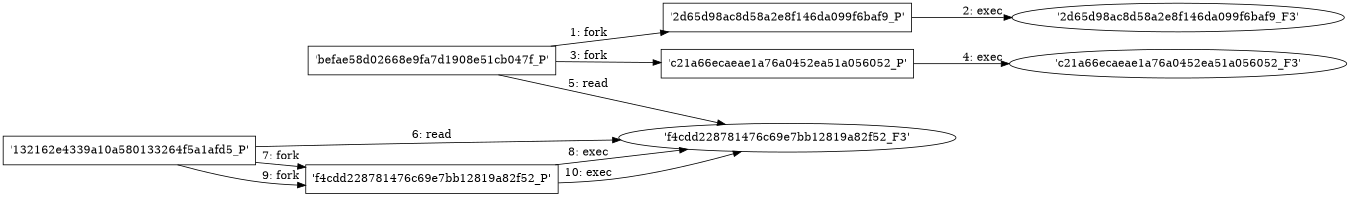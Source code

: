 digraph "D:\Learning\Paper\apt\基于CTI的攻击预警\Dataset\攻击图\ASGfromALLCTI\Vulnerability Spotlight Multiple Arbitrary Code Execution Vulnerabilities Identified in Hancom Hangul Office.dot" {
rankdir="LR"
size="9"
fixedsize="false"
splines="true"
nodesep=0.3
ranksep=0
fontsize=10
overlap="scalexy"
engine= "neato"
	"'befae58d02668e9fa7d1908e51cb047f_P'" [node_type=Process shape=box]
	"'2d65d98ac8d58a2e8f146da099f6baf9_P'" [node_type=Process shape=box]
	"'befae58d02668e9fa7d1908e51cb047f_P'" -> "'2d65d98ac8d58a2e8f146da099f6baf9_P'" [label="1: fork"]
	"'2d65d98ac8d58a2e8f146da099f6baf9_P'" [node_type=Process shape=box]
	"'2d65d98ac8d58a2e8f146da099f6baf9_F3'" [node_type=File shape=ellipse]
	"'2d65d98ac8d58a2e8f146da099f6baf9_P'" -> "'2d65d98ac8d58a2e8f146da099f6baf9_F3'" [label="2: exec"]
	"'befae58d02668e9fa7d1908e51cb047f_P'" [node_type=Process shape=box]
	"'c21a66ecaeae1a76a0452ea51a056052_P'" [node_type=Process shape=box]
	"'befae58d02668e9fa7d1908e51cb047f_P'" -> "'c21a66ecaeae1a76a0452ea51a056052_P'" [label="3: fork"]
	"'c21a66ecaeae1a76a0452ea51a056052_P'" [node_type=Process shape=box]
	"'c21a66ecaeae1a76a0452ea51a056052_F3'" [node_type=File shape=ellipse]
	"'c21a66ecaeae1a76a0452ea51a056052_P'" -> "'c21a66ecaeae1a76a0452ea51a056052_F3'" [label="4: exec"]
	"'f4cdd228781476c69e7bb12819a82f52_F3'" [node_type=file shape=ellipse]
	"'befae58d02668e9fa7d1908e51cb047f_P'" [node_type=Process shape=box]
	"'befae58d02668e9fa7d1908e51cb047f_P'" -> "'f4cdd228781476c69e7bb12819a82f52_F3'" [label="5: read"]
	"'f4cdd228781476c69e7bb12819a82f52_F3'" [node_type=file shape=ellipse]
	"'132162e4339a10a580133264f5a1afd5_P'" [node_type=Process shape=box]
	"'132162e4339a10a580133264f5a1afd5_P'" -> "'f4cdd228781476c69e7bb12819a82f52_F3'" [label="6: read"]
	"'132162e4339a10a580133264f5a1afd5_P'" [node_type=Process shape=box]
	"'f4cdd228781476c69e7bb12819a82f52_P'" [node_type=Process shape=box]
	"'132162e4339a10a580133264f5a1afd5_P'" -> "'f4cdd228781476c69e7bb12819a82f52_P'" [label="7: fork"]
	"'f4cdd228781476c69e7bb12819a82f52_P'" [node_type=Process shape=box]
	"'f4cdd228781476c69e7bb12819a82f52_F3'" [node_type=File shape=ellipse]
	"'f4cdd228781476c69e7bb12819a82f52_P'" -> "'f4cdd228781476c69e7bb12819a82f52_F3'" [label="8: exec"]
	"'132162e4339a10a580133264f5a1afd5_P'" [node_type=Process shape=box]
	"'f4cdd228781476c69e7bb12819a82f52_P'" [node_type=Process shape=box]
	"'132162e4339a10a580133264f5a1afd5_P'" -> "'f4cdd228781476c69e7bb12819a82f52_P'" [label="9: fork"]
	"'f4cdd228781476c69e7bb12819a82f52_P'" [node_type=Process shape=box]
	"'f4cdd228781476c69e7bb12819a82f52_F3'" [node_type=File shape=ellipse]
	"'f4cdd228781476c69e7bb12819a82f52_P'" -> "'f4cdd228781476c69e7bb12819a82f52_F3'" [label="10: exec"]
}
